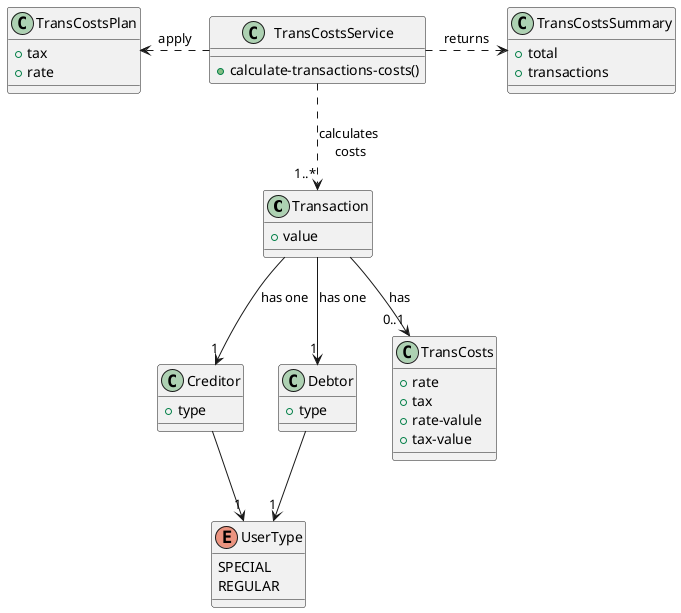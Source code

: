 @startuml

class Transaction {
    + value
}
class Creditor {
    + type
}
class Debtor {
    + type
}
class TransCostsPlan {
    + tax
    + rate
}
class TransCosts {
    + rate
    + tax
    + rate-valule
    + tax-value
}
class TransCostsSummary {
    + total
    + transactions
}
class TransCostsService {
    + calculate-transactions-costs()
}
enum UserType {
SPECIAL
REGULAR
}

Transaction --> "1" Creditor : has one
Transaction --> "1" Debtor : has one

Creditor --> "1" UserType
Debtor --> "1" UserType
TransCostsService ..> "1..*" Transaction : "calculates \ncosts"
TransCostsService .left.> TransCostsPlan : apply
Transaction --> "0..1" TransCosts : has
TransCostsService .right.> TransCostsSummary : returns
@enduml